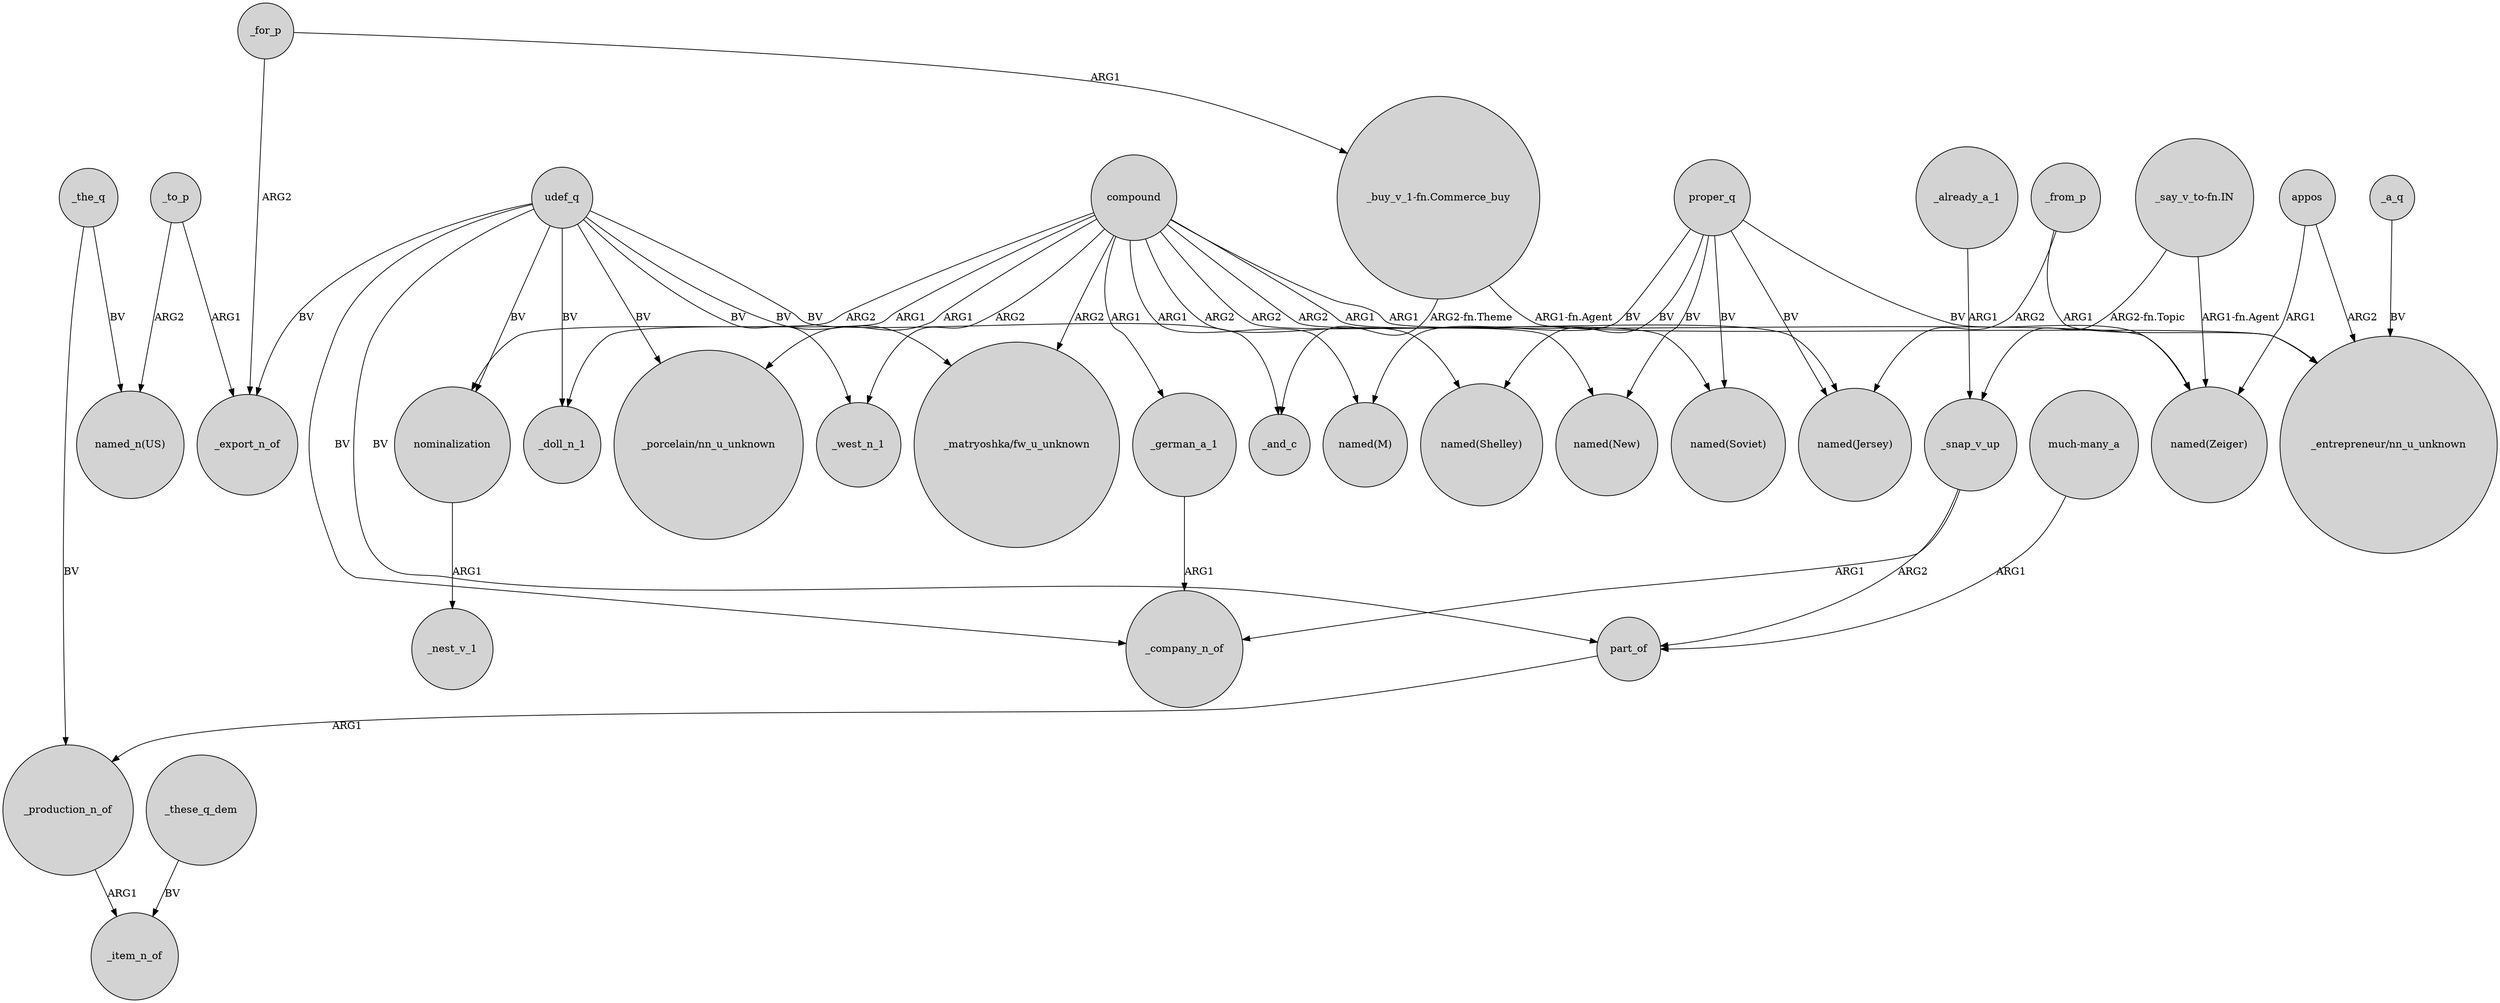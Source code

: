 digraph {
	node [shape=circle style=filled]
	_to_p -> _export_n_of [label=ARG1]
	"_say_v_to-fn.IN" -> "named(Zeiger)" [label="ARG1-fn.Agent"]
	"_buy_v_1-fn.Commerce_buy" -> "_entrepreneur/nn_u_unknown" [label="ARG1-fn.Agent"]
	"_buy_v_1-fn.Commerce_buy" -> _and_c [label="ARG2-fn.Theme"]
	compound -> "named(Zeiger)" [label=ARG1]
	udef_q -> part_of [label=BV]
	compound -> "named(New)" [label=ARG2]
	compound -> _west_n_1 [label=ARG2]
	proper_q -> "named(New)" [label=BV]
	appos -> "_entrepreneur/nn_u_unknown" [label=ARG2]
	"much-many_a" -> part_of [label=ARG1]
	_the_q -> _production_n_of [label=BV]
	_these_q_dem -> _item_n_of [label=BV]
	part_of -> _production_n_of [label=ARG1]
	udef_q -> _west_n_1 [label=BV]
	compound -> nominalization [label=ARG2]
	proper_q -> "named(M)" [label=BV]
	proper_q -> "named(Soviet)" [label=BV]
	appos -> "named(Zeiger)" [label=ARG1]
	proper_q -> "named(Zeiger)" [label=BV]
	compound -> "named(Shelley)" [label=ARG2]
	_to_p -> "named_n(US)" [label=ARG2]
	udef_q -> _doll_n_1 [label=BV]
	udef_q -> "_matryoshka/fw_u_unknown" [label=BV]
	_the_q -> "named_n(US)" [label=BV]
	compound -> "_porcelain/nn_u_unknown" [label=ARG1]
	_production_n_of -> _item_n_of [label=ARG1]
	compound -> "named(M)" [label=ARG1]
	udef_q -> "_porcelain/nn_u_unknown" [label=BV]
	compound -> "named(Jersey)" [label=ARG1]
	proper_q -> "named(Shelley)" [label=BV]
	"_say_v_to-fn.IN" -> _snap_v_up [label="ARG2-fn.Topic"]
	compound -> "named(Soviet)" [label=ARG2]
	_for_p -> "_buy_v_1-fn.Commerce_buy" [label=ARG1]
	proper_q -> "named(Jersey)" [label=BV]
	udef_q -> nominalization [label=BV]
	compound -> "_matryoshka/fw_u_unknown" [label=ARG2]
	_from_p -> "named(Jersey)" [label=ARG2]
	udef_q -> _export_n_of [label=BV]
	_snap_v_up -> part_of [label=ARG2]
	compound -> _doll_n_1 [label=ARG1]
	_snap_v_up -> _company_n_of [label=ARG1]
	_already_a_1 -> _snap_v_up [label=ARG1]
	_for_p -> _export_n_of [label=ARG2]
	udef_q -> _company_n_of [label=BV]
	_german_a_1 -> _company_n_of [label=ARG1]
	udef_q -> _and_c [label=BV]
	_from_p -> "_entrepreneur/nn_u_unknown" [label=ARG1]
	nominalization -> _nest_v_1 [label=ARG1]
	_a_q -> "_entrepreneur/nn_u_unknown" [label=BV]
	compound -> _german_a_1 [label=ARG1]
}
